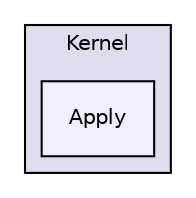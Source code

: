 digraph "libs/SuiteSparse/GPUQREngine/Include/Kernel/Apply" {
  compound=true
  node [ fontsize="10", fontname="Helvetica"];
  edge [ labelfontsize="10", labelfontname="Helvetica"];
  subgraph clusterdir_bd18d750d599f89b79950dd622612a0f {
    graph [ bgcolor="#ddddee", pencolor="black", label="Kernel" fontname="Helvetica", fontsize="10", URL="dir_bd18d750d599f89b79950dd622612a0f.html"]
  dir_814db7139755890ca8352ebb047a14df [shape=box, label="Apply", style="filled", fillcolor="#eeeeff", pencolor="black", URL="dir_814db7139755890ca8352ebb047a14df.html"];
  }
}
